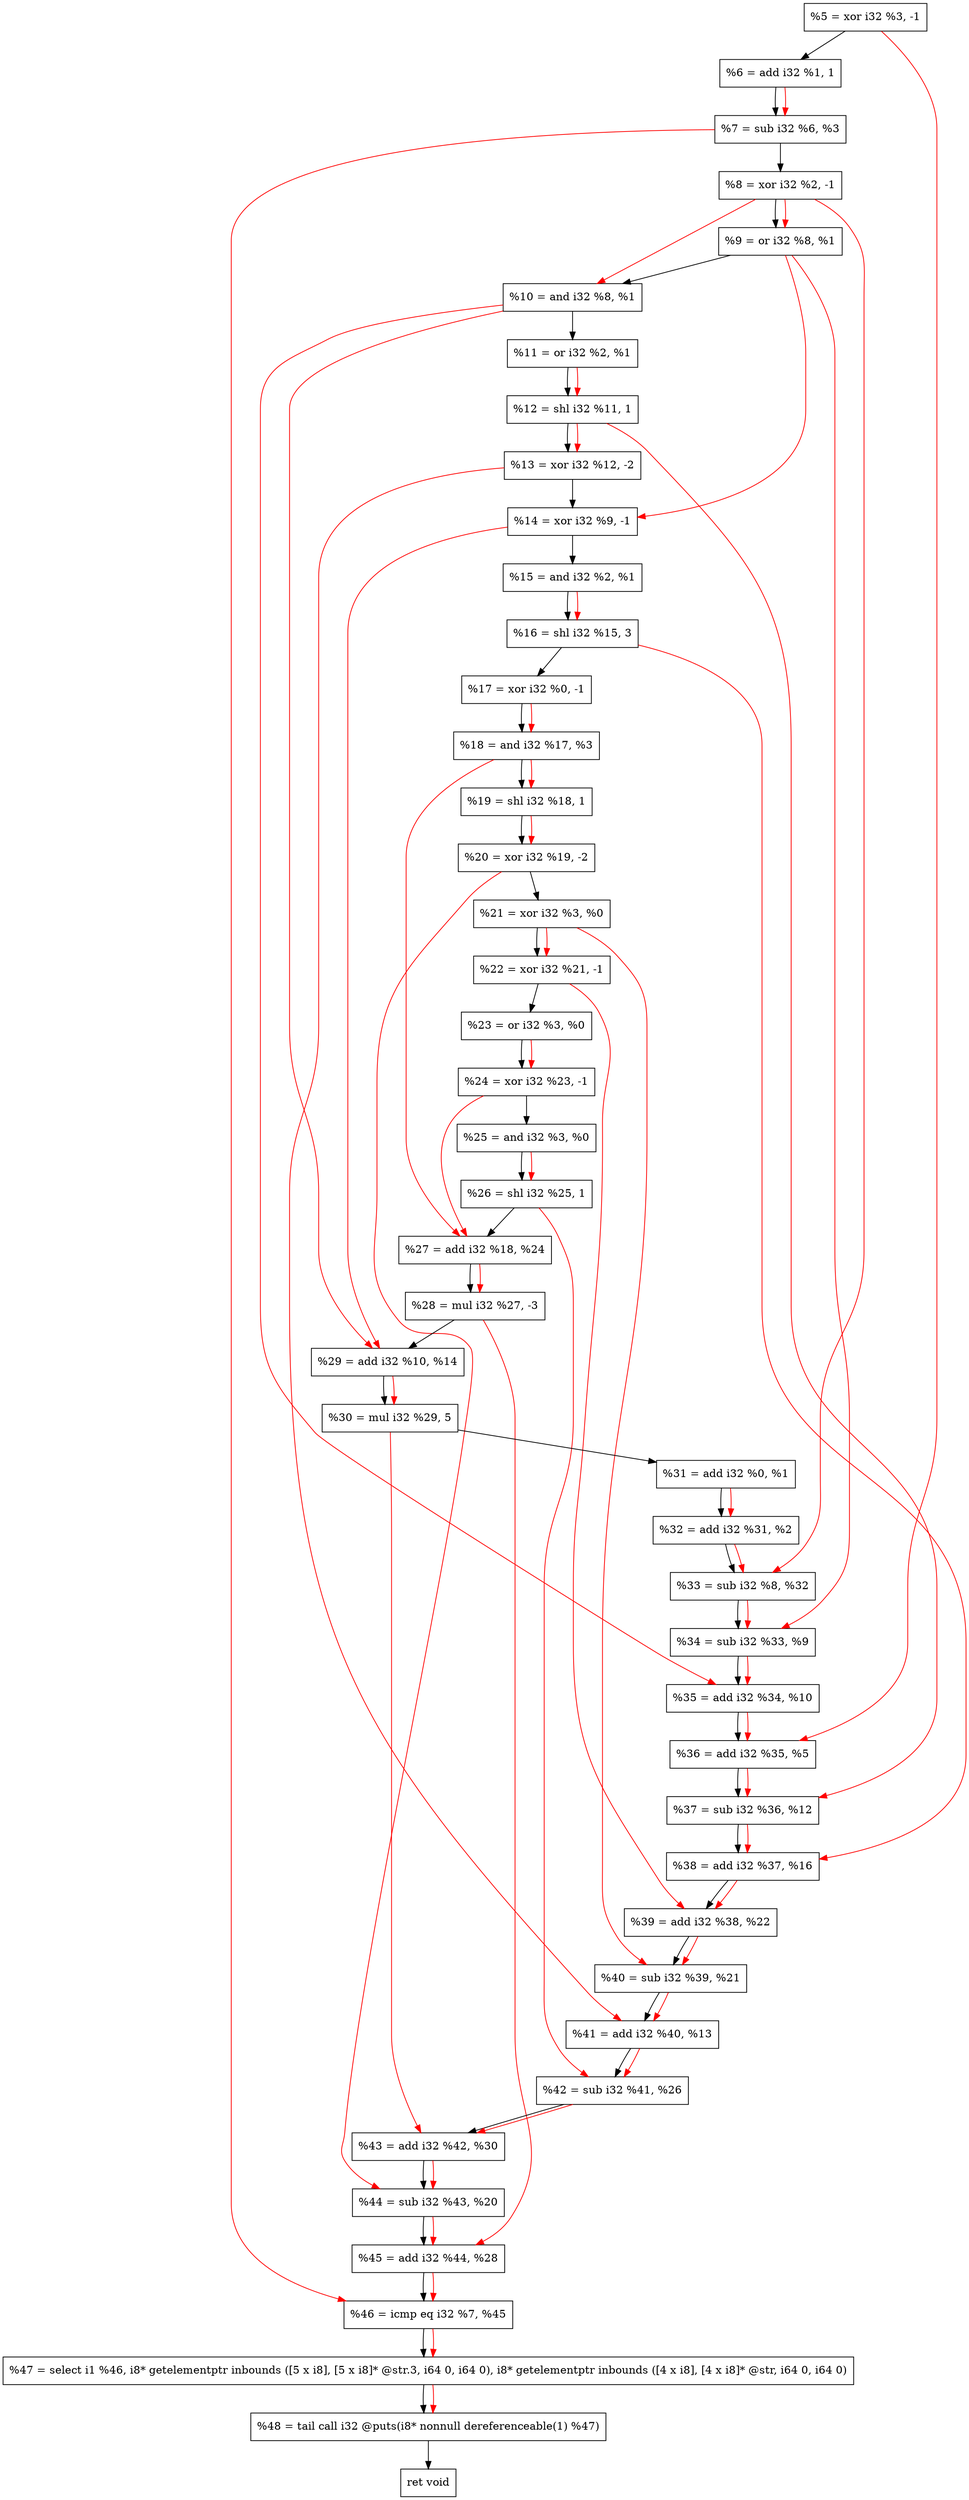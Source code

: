 digraph "DFG for'crackme' function" {
	Node0x19f1180[shape=record, label="  %5 = xor i32 %3, -1"];
	Node0x19f1220[shape=record, label="  %6 = add i32 %1, 1"];
	Node0x19f1290[shape=record, label="  %7 = sub i32 %6, %3"];
	Node0x19f1300[shape=record, label="  %8 = xor i32 %2, -1"];
	Node0x19f1370[shape=record, label="  %9 = or i32 %8, %1"];
	Node0x19f13e0[shape=record, label="  %10 = and i32 %8, %1"];
	Node0x19f1450[shape=record, label="  %11 = or i32 %2, %1"];
	Node0x19f14c0[shape=record, label="  %12 = shl i32 %11, 1"];
	Node0x19f1560[shape=record, label="  %13 = xor i32 %12, -2"];
	Node0x19f15d0[shape=record, label="  %14 = xor i32 %9, -1"];
	Node0x19f1640[shape=record, label="  %15 = and i32 %2, %1"];
	Node0x19f16e0[shape=record, label="  %16 = shl i32 %15, 3"];
	Node0x19f1750[shape=record, label="  %17 = xor i32 %0, -1"];
	Node0x19f17c0[shape=record, label="  %18 = and i32 %17, %3"];
	Node0x19f1830[shape=record, label="  %19 = shl i32 %18, 1"];
	Node0x19f18a0[shape=record, label="  %20 = xor i32 %19, -2"];
	Node0x19f1910[shape=record, label="  %21 = xor i32 %3, %0"];
	Node0x19f1980[shape=record, label="  %22 = xor i32 %21, -1"];
	Node0x19f19f0[shape=record, label="  %23 = or i32 %3, %0"];
	Node0x19f1a60[shape=record, label="  %24 = xor i32 %23, -1"];
	Node0x19f1ad0[shape=record, label="  %25 = and i32 %3, %0"];
	Node0x19f1b40[shape=record, label="  %26 = shl i32 %25, 1"];
	Node0x19f1bb0[shape=record, label="  %27 = add i32 %18, %24"];
	Node0x19f1c50[shape=record, label="  %28 = mul i32 %27, -3"];
	Node0x19f1cc0[shape=record, label="  %29 = add i32 %10, %14"];
	Node0x19f1d60[shape=record, label="  %30 = mul i32 %29, 5"];
	Node0x19f1dd0[shape=record, label="  %31 = add i32 %0, %1"];
	Node0x19f1e40[shape=record, label="  %32 = add i32 %31, %2"];
	Node0x19f20c0[shape=record, label="  %33 = sub i32 %8, %32"];
	Node0x19f2130[shape=record, label="  %34 = sub i32 %33, %9"];
	Node0x19f21a0[shape=record, label="  %35 = add i32 %34, %10"];
	Node0x19f2210[shape=record, label="  %36 = add i32 %35, %5"];
	Node0x19f2280[shape=record, label="  %37 = sub i32 %36, %12"];
	Node0x19f22f0[shape=record, label="  %38 = add i32 %37, %16"];
	Node0x19f2360[shape=record, label="  %39 = add i32 %38, %22"];
	Node0x19f23d0[shape=record, label="  %40 = sub i32 %39, %21"];
	Node0x19f2440[shape=record, label="  %41 = add i32 %40, %13"];
	Node0x19f24b0[shape=record, label="  %42 = sub i32 %41, %26"];
	Node0x19f2520[shape=record, label="  %43 = add i32 %42, %30"];
	Node0x19f2590[shape=record, label="  %44 = sub i32 %43, %20"];
	Node0x19f2600[shape=record, label="  %45 = add i32 %44, %28"];
	Node0x19f2670[shape=record, label="  %46 = icmp eq i32 %7, %45"];
	Node0x1991268[shape=record, label="  %47 = select i1 %46, i8* getelementptr inbounds ([5 x i8], [5 x i8]* @str.3, i64 0, i64 0), i8* getelementptr inbounds ([4 x i8], [4 x i8]* @str, i64 0, i64 0)"];
	Node0x19f2b10[shape=record, label="  %48 = tail call i32 @puts(i8* nonnull dereferenceable(1) %47)"];
	Node0x19f2b60[shape=record, label="  ret void"];
	Node0x19f1180 -> Node0x19f1220;
	Node0x19f1220 -> Node0x19f1290;
	Node0x19f1290 -> Node0x19f1300;
	Node0x19f1300 -> Node0x19f1370;
	Node0x19f1370 -> Node0x19f13e0;
	Node0x19f13e0 -> Node0x19f1450;
	Node0x19f1450 -> Node0x19f14c0;
	Node0x19f14c0 -> Node0x19f1560;
	Node0x19f1560 -> Node0x19f15d0;
	Node0x19f15d0 -> Node0x19f1640;
	Node0x19f1640 -> Node0x19f16e0;
	Node0x19f16e0 -> Node0x19f1750;
	Node0x19f1750 -> Node0x19f17c0;
	Node0x19f17c0 -> Node0x19f1830;
	Node0x19f1830 -> Node0x19f18a0;
	Node0x19f18a0 -> Node0x19f1910;
	Node0x19f1910 -> Node0x19f1980;
	Node0x19f1980 -> Node0x19f19f0;
	Node0x19f19f0 -> Node0x19f1a60;
	Node0x19f1a60 -> Node0x19f1ad0;
	Node0x19f1ad0 -> Node0x19f1b40;
	Node0x19f1b40 -> Node0x19f1bb0;
	Node0x19f1bb0 -> Node0x19f1c50;
	Node0x19f1c50 -> Node0x19f1cc0;
	Node0x19f1cc0 -> Node0x19f1d60;
	Node0x19f1d60 -> Node0x19f1dd0;
	Node0x19f1dd0 -> Node0x19f1e40;
	Node0x19f1e40 -> Node0x19f20c0;
	Node0x19f20c0 -> Node0x19f2130;
	Node0x19f2130 -> Node0x19f21a0;
	Node0x19f21a0 -> Node0x19f2210;
	Node0x19f2210 -> Node0x19f2280;
	Node0x19f2280 -> Node0x19f22f0;
	Node0x19f22f0 -> Node0x19f2360;
	Node0x19f2360 -> Node0x19f23d0;
	Node0x19f23d0 -> Node0x19f2440;
	Node0x19f2440 -> Node0x19f24b0;
	Node0x19f24b0 -> Node0x19f2520;
	Node0x19f2520 -> Node0x19f2590;
	Node0x19f2590 -> Node0x19f2600;
	Node0x19f2600 -> Node0x19f2670;
	Node0x19f2670 -> Node0x1991268;
	Node0x1991268 -> Node0x19f2b10;
	Node0x19f2b10 -> Node0x19f2b60;
edge [color=red]
	Node0x19f1220 -> Node0x19f1290;
	Node0x19f1300 -> Node0x19f1370;
	Node0x19f1300 -> Node0x19f13e0;
	Node0x19f1450 -> Node0x19f14c0;
	Node0x19f14c0 -> Node0x19f1560;
	Node0x19f1370 -> Node0x19f15d0;
	Node0x19f1640 -> Node0x19f16e0;
	Node0x19f1750 -> Node0x19f17c0;
	Node0x19f17c0 -> Node0x19f1830;
	Node0x19f1830 -> Node0x19f18a0;
	Node0x19f1910 -> Node0x19f1980;
	Node0x19f19f0 -> Node0x19f1a60;
	Node0x19f1ad0 -> Node0x19f1b40;
	Node0x19f17c0 -> Node0x19f1bb0;
	Node0x19f1a60 -> Node0x19f1bb0;
	Node0x19f1bb0 -> Node0x19f1c50;
	Node0x19f13e0 -> Node0x19f1cc0;
	Node0x19f15d0 -> Node0x19f1cc0;
	Node0x19f1cc0 -> Node0x19f1d60;
	Node0x19f1dd0 -> Node0x19f1e40;
	Node0x19f1300 -> Node0x19f20c0;
	Node0x19f1e40 -> Node0x19f20c0;
	Node0x19f20c0 -> Node0x19f2130;
	Node0x19f1370 -> Node0x19f2130;
	Node0x19f2130 -> Node0x19f21a0;
	Node0x19f13e0 -> Node0x19f21a0;
	Node0x19f21a0 -> Node0x19f2210;
	Node0x19f1180 -> Node0x19f2210;
	Node0x19f2210 -> Node0x19f2280;
	Node0x19f14c0 -> Node0x19f2280;
	Node0x19f2280 -> Node0x19f22f0;
	Node0x19f16e0 -> Node0x19f22f0;
	Node0x19f22f0 -> Node0x19f2360;
	Node0x19f1980 -> Node0x19f2360;
	Node0x19f2360 -> Node0x19f23d0;
	Node0x19f1910 -> Node0x19f23d0;
	Node0x19f23d0 -> Node0x19f2440;
	Node0x19f1560 -> Node0x19f2440;
	Node0x19f2440 -> Node0x19f24b0;
	Node0x19f1b40 -> Node0x19f24b0;
	Node0x19f24b0 -> Node0x19f2520;
	Node0x19f1d60 -> Node0x19f2520;
	Node0x19f2520 -> Node0x19f2590;
	Node0x19f18a0 -> Node0x19f2590;
	Node0x19f2590 -> Node0x19f2600;
	Node0x19f1c50 -> Node0x19f2600;
	Node0x19f1290 -> Node0x19f2670;
	Node0x19f2600 -> Node0x19f2670;
	Node0x19f2670 -> Node0x1991268;
	Node0x1991268 -> Node0x19f2b10;
}
